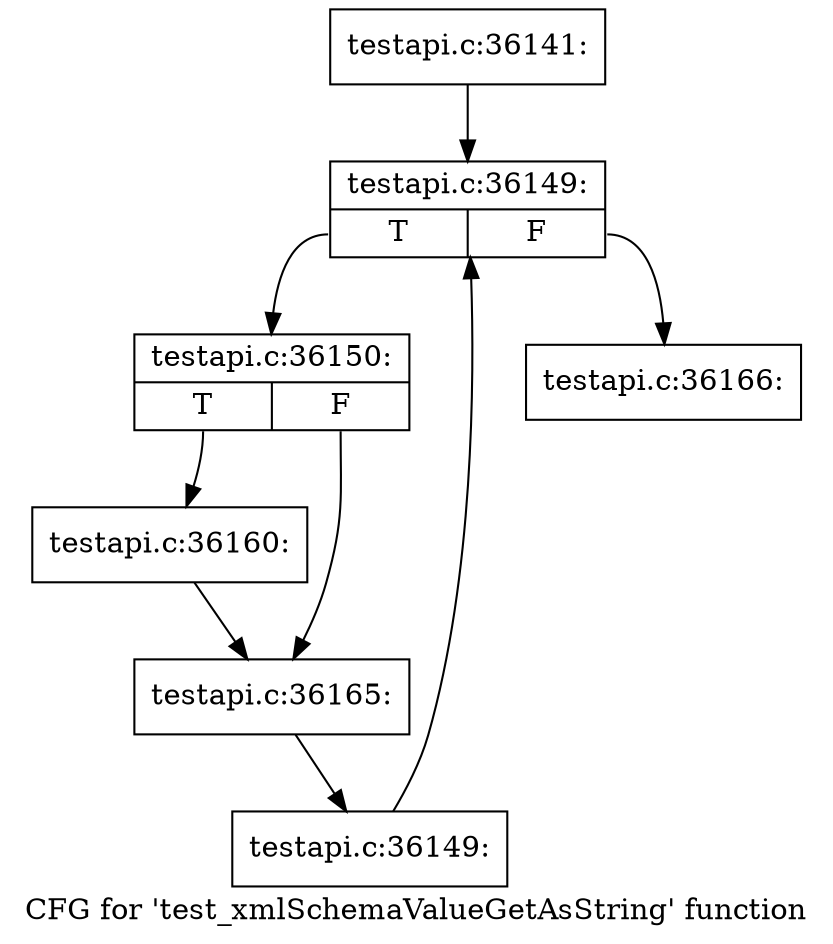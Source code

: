 digraph "CFG for 'test_xmlSchemaValueGetAsString' function" {
	label="CFG for 'test_xmlSchemaValueGetAsString' function";

	Node0x54b65a0 [shape=record,label="{testapi.c:36141:}"];
	Node0x54b65a0 -> Node0x54bf830;
	Node0x54bf830 [shape=record,label="{testapi.c:36149:|{<s0>T|<s1>F}}"];
	Node0x54bf830:s0 -> Node0x54bfb10;
	Node0x54bf830:s1 -> Node0x54bf690;
	Node0x54bfb10 [shape=record,label="{testapi.c:36150:|{<s0>T|<s1>F}}"];
	Node0x54bfb10:s0 -> Node0x54c09e0;
	Node0x54bfb10:s1 -> Node0x54c11b0;
	Node0x54c09e0 [shape=record,label="{testapi.c:36160:}"];
	Node0x54c09e0 -> Node0x54c11b0;
	Node0x54c11b0 [shape=record,label="{testapi.c:36165:}"];
	Node0x54c11b0 -> Node0x54bfa80;
	Node0x54bfa80 [shape=record,label="{testapi.c:36149:}"];
	Node0x54bfa80 -> Node0x54bf830;
	Node0x54bf690 [shape=record,label="{testapi.c:36166:}"];
}

